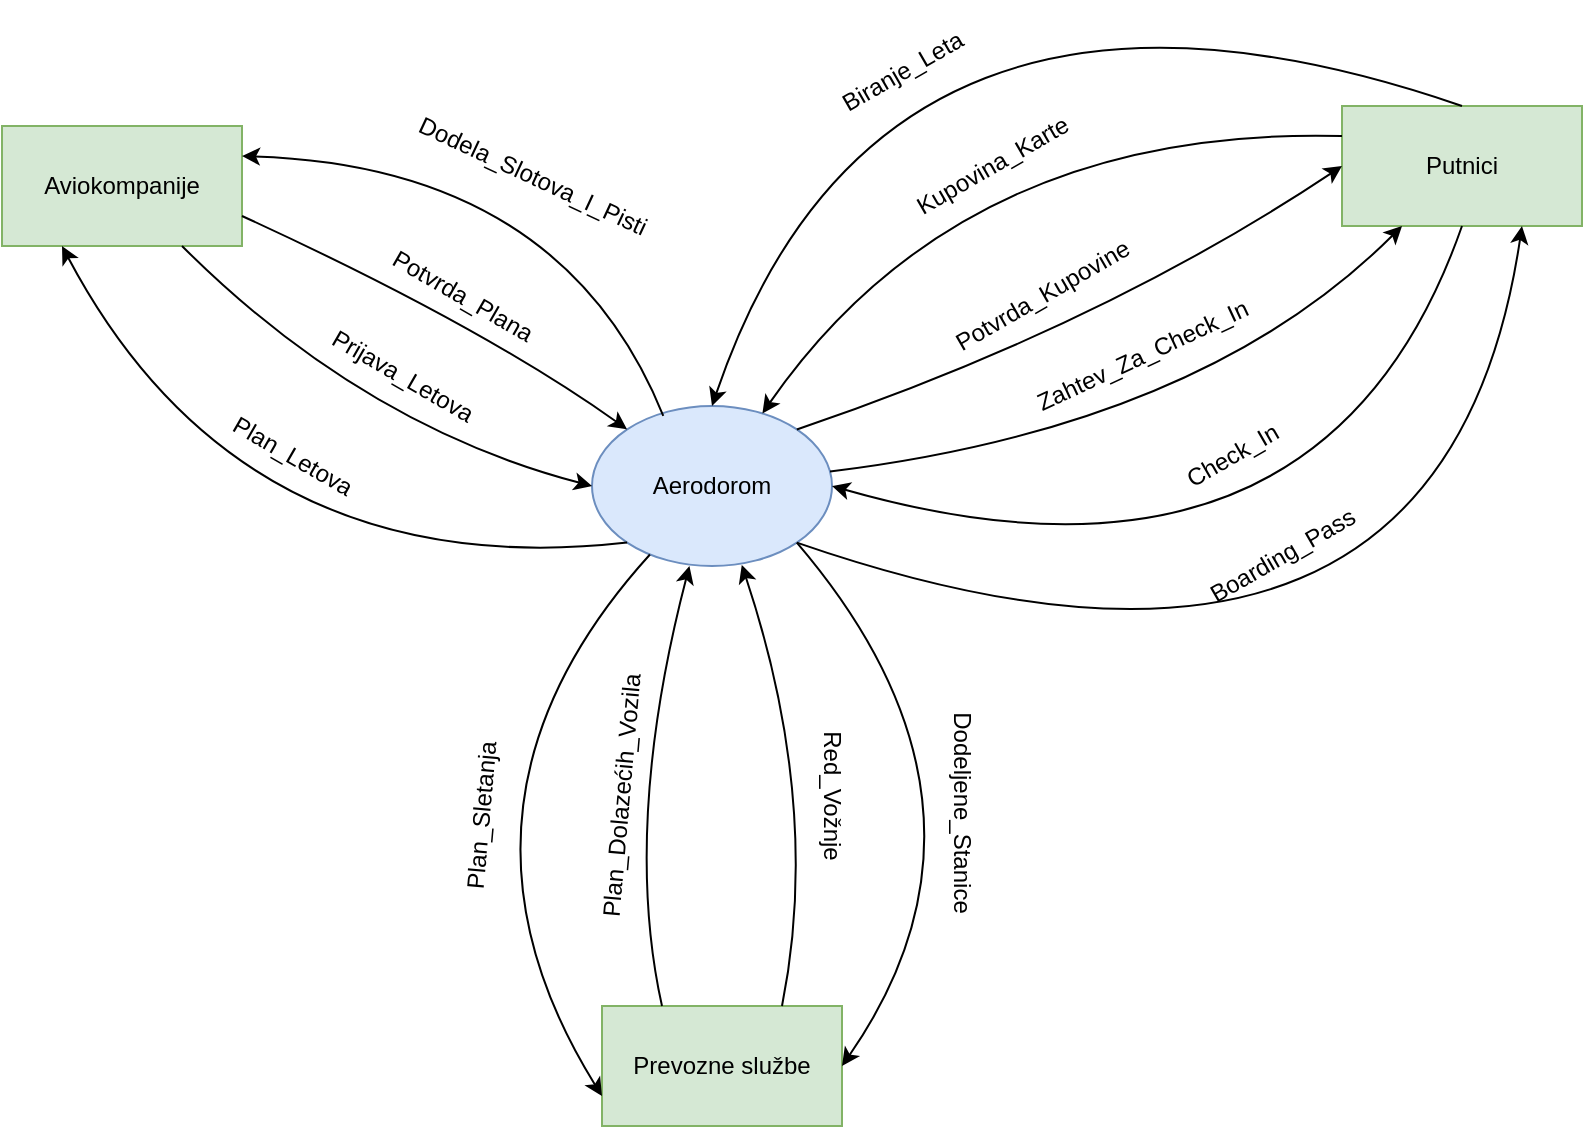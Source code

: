 <mxfile version="24.2.1" type="github" pages="5">
  <diagram name="Page-1" id="dMkPxCsCgYjrnD1cgaSa">
    <mxGraphModel dx="1720" dy="753" grid="1" gridSize="10" guides="1" tooltips="1" connect="1" arrows="1" fold="1" page="1" pageScale="1" pageWidth="850" pageHeight="1100" math="0" shadow="0">
      <root>
        <mxCell id="0" />
        <mxCell id="1" parent="0" />
        <mxCell id="N16-ZTEuNdFkC9tZuBwp-1" value="Aerodorom" style="ellipse;whiteSpace=wrap;html=1;fillColor=#dae8fc;strokeColor=#6c8ebf;" parent="1" vertex="1">
          <mxGeometry x="335" y="240" width="120" height="80" as="geometry" />
        </mxCell>
        <mxCell id="N16-ZTEuNdFkC9tZuBwp-2" value="Aviokompanije" style="rounded=0;whiteSpace=wrap;html=1;fillColor=#d5e8d4;strokeColor=#82b366;" parent="1" vertex="1">
          <mxGeometry x="40" y="100" width="120" height="60" as="geometry" />
        </mxCell>
        <mxCell id="N16-ZTEuNdFkC9tZuBwp-3" value="Putnici" style="rounded=0;whiteSpace=wrap;html=1;fillColor=#d5e8d4;strokeColor=#82b366;" parent="1" vertex="1">
          <mxGeometry x="710" y="90" width="120" height="60" as="geometry" />
        </mxCell>
        <mxCell id="N16-ZTEuNdFkC9tZuBwp-5" value="Prevozne službe" style="rounded=0;whiteSpace=wrap;html=1;fillColor=#d5e8d4;strokeColor=#82b366;" parent="1" vertex="1">
          <mxGeometry x="340" y="540" width="120" height="60" as="geometry" />
        </mxCell>
        <mxCell id="eC6ODSTQ5AMTib5HG7hx-1" value="" style="curved=1;endArrow=classic;html=1;rounded=0;exitX=0;exitY=0.25;exitDx=0;exitDy=0;" parent="1" source="N16-ZTEuNdFkC9tZuBwp-3" target="N16-ZTEuNdFkC9tZuBwp-1" edge="1">
          <mxGeometry width="50" height="50" relative="1" as="geometry">
            <mxPoint x="432.426" y="183.356" as="sourcePoint" />
            <mxPoint x="590" y="76.64" as="targetPoint" />
            <Array as="points">
              <mxPoint x="520" y="100" />
            </Array>
          </mxGeometry>
        </mxCell>
        <mxCell id="eC6ODSTQ5AMTib5HG7hx-2" value="" style="curved=1;endArrow=classic;html=1;rounded=0;entryX=0;entryY=0.5;entryDx=0;entryDy=0;exitX=1;exitY=0;exitDx=0;exitDy=0;" parent="1" source="N16-ZTEuNdFkC9tZuBwp-1" target="N16-ZTEuNdFkC9tZuBwp-3" edge="1">
          <mxGeometry width="50" height="50" relative="1" as="geometry">
            <mxPoint x="480" y="250" as="sourcePoint" />
            <mxPoint x="628" y="200" as="targetPoint" />
            <Array as="points">
              <mxPoint x="590" y="200" />
            </Array>
          </mxGeometry>
        </mxCell>
        <mxCell id="eC6ODSTQ5AMTib5HG7hx-4" value="" style="curved=1;endArrow=classic;html=1;rounded=0;entryX=1;entryY=0.25;entryDx=0;entryDy=0;exitX=0.297;exitY=0.061;exitDx=0;exitDy=0;exitPerimeter=0;" parent="1" source="N16-ZTEuNdFkC9tZuBwp-1" target="N16-ZTEuNdFkC9tZuBwp-2" edge="1">
          <mxGeometry width="50" height="50" relative="1" as="geometry">
            <mxPoint x="330" y="250" as="sourcePoint" />
            <mxPoint x="300" y="160" as="targetPoint" />
            <Array as="points">
              <mxPoint x="320" y="120" />
            </Array>
          </mxGeometry>
        </mxCell>
        <mxCell id="eC6ODSTQ5AMTib5HG7hx-7" value="" style="curved=1;endArrow=classic;html=1;rounded=0;exitX=0.75;exitY=1;exitDx=0;exitDy=0;entryX=0;entryY=0.5;entryDx=0;entryDy=0;" parent="1" source="N16-ZTEuNdFkC9tZuBwp-2" target="N16-ZTEuNdFkC9tZuBwp-1" edge="1">
          <mxGeometry width="50" height="50" relative="1" as="geometry">
            <mxPoint x="320" y="310" as="sourcePoint" />
            <mxPoint x="380" y="280" as="targetPoint" />
            <Array as="points">
              <mxPoint x="220" y="250" />
            </Array>
          </mxGeometry>
        </mxCell>
        <mxCell id="eC6ODSTQ5AMTib5HG7hx-9" value="Prijava_Letova" style="text;html=1;align=center;verticalAlign=middle;resizable=0;points=[];autosize=1;strokeColor=none;fillColor=none;rotation=30;" parent="1" vertex="1">
          <mxGeometry x="190" y="210" width="100" height="30" as="geometry" />
        </mxCell>
        <mxCell id="eC6ODSTQ5AMTib5HG7hx-13" value="" style="curved=1;endArrow=classic;html=1;rounded=0;entryX=0.25;entryY=1;entryDx=0;entryDy=0;exitX=0;exitY=1;exitDx=0;exitDy=0;" parent="1" source="N16-ZTEuNdFkC9tZuBwp-1" target="N16-ZTEuNdFkC9tZuBwp-2" edge="1">
          <mxGeometry width="50" height="50" relative="1" as="geometry">
            <mxPoint x="350" y="370" as="sourcePoint" />
            <mxPoint x="140" y="340" as="targetPoint" />
            <Array as="points">
              <mxPoint x="160" y="330" />
            </Array>
          </mxGeometry>
        </mxCell>
        <mxCell id="eC6ODSTQ5AMTib5HG7hx-15" value="Plan_Letova" style="text;html=1;align=center;verticalAlign=middle;resizable=0;points=[];autosize=1;strokeColor=none;fillColor=none;rotation=30;" parent="1" vertex="1">
          <mxGeometry x="140" y="250" width="90" height="30" as="geometry" />
        </mxCell>
        <mxCell id="eC6ODSTQ5AMTib5HG7hx-16" value="" style="curved=1;endArrow=classic;html=1;rounded=0;entryX=1;entryY=0.5;entryDx=0;entryDy=0;exitX=0.5;exitY=1;exitDx=0;exitDy=0;" parent="1" source="N16-ZTEuNdFkC9tZuBwp-3" target="N16-ZTEuNdFkC9tZuBwp-1" edge="1">
          <mxGeometry width="50" height="50" relative="1" as="geometry">
            <mxPoint x="400" y="380" as="sourcePoint" />
            <mxPoint x="450" y="330" as="targetPoint" />
            <Array as="points">
              <mxPoint x="700" y="350" />
            </Array>
          </mxGeometry>
        </mxCell>
        <mxCell id="zYkxHDBRKhAp642EZ0QI-1" value="" style="curved=1;endArrow=classic;html=1;rounded=0;exitX=0.25;exitY=0;exitDx=0;exitDy=0;entryX=0.406;entryY=1;entryDx=0;entryDy=0;entryPerimeter=0;" edge="1" parent="1" source="N16-ZTEuNdFkC9tZuBwp-5" target="N16-ZTEuNdFkC9tZuBwp-1">
          <mxGeometry width="50" height="50" relative="1" as="geometry">
            <mxPoint x="265" y="370" as="sourcePoint" />
            <mxPoint x="380" y="320" as="targetPoint" />
            <Array as="points">
              <mxPoint x="350" y="450" />
            </Array>
          </mxGeometry>
        </mxCell>
        <mxCell id="zYkxHDBRKhAp642EZ0QI-2" value="Plan_Dolazećih_Vozila" style="text;html=1;align=center;verticalAlign=middle;resizable=0;points=[];autosize=1;strokeColor=none;fillColor=none;rotation=-85;" vertex="1" parent="1">
          <mxGeometry x="275" y="420" width="150" height="30" as="geometry" />
        </mxCell>
        <mxCell id="zYkxHDBRKhAp642EZ0QI-4" value="" style="curved=1;endArrow=classic;html=1;rounded=0;entryX=0;entryY=0.75;entryDx=0;entryDy=0;" edge="1" parent="1" source="N16-ZTEuNdFkC9tZuBwp-1" target="N16-ZTEuNdFkC9tZuBwp-5">
          <mxGeometry width="50" height="50" relative="1" as="geometry">
            <mxPoint x="395" y="390" as="sourcePoint" />
            <mxPoint x="176" y="500" as="targetPoint" />
            <Array as="points">
              <mxPoint x="250" y="440" />
            </Array>
          </mxGeometry>
        </mxCell>
        <mxCell id="zYkxHDBRKhAp642EZ0QI-5" value="Plan_Sletanja" style="text;html=1;align=center;verticalAlign=middle;resizable=0;points=[];autosize=1;strokeColor=none;fillColor=none;rotation=-85;" vertex="1" parent="1">
          <mxGeometry x="230" y="430" width="100" height="30" as="geometry" />
        </mxCell>
        <mxCell id="zYkxHDBRKhAp642EZ0QI-8" value="Kupovina_Karte" style="text;html=1;align=center;verticalAlign=middle;resizable=0;points=[];autosize=1;strokeColor=none;fillColor=none;rotation=-30;" vertex="1" parent="1">
          <mxGeometry x="480" y="105" width="110" height="30" as="geometry" />
        </mxCell>
        <mxCell id="zYkxHDBRKhAp642EZ0QI-9" value="Check_In" style="text;html=1;align=center;verticalAlign=middle;resizable=0;points=[];autosize=1;strokeColor=none;fillColor=none;rotation=-30;" vertex="1" parent="1">
          <mxGeometry x="620" y="250" width="70" height="30" as="geometry" />
        </mxCell>
        <mxCell id="zYkxHDBRKhAp642EZ0QI-10" value="Potvrda_Kupovine" style="text;html=1;align=center;verticalAlign=middle;resizable=0;points=[];autosize=1;strokeColor=none;fillColor=none;rotation=-30;" vertex="1" parent="1">
          <mxGeometry x="500" y="170" width="120" height="30" as="geometry" />
        </mxCell>
        <mxCell id="zYkxHDBRKhAp642EZ0QI-11" value="" style="curved=1;endArrow=classic;html=1;rounded=0;entryX=0.75;entryY=1;entryDx=0;entryDy=0;exitX=1;exitY=1;exitDx=0;exitDy=0;" edge="1" parent="1" source="N16-ZTEuNdFkC9tZuBwp-1" target="N16-ZTEuNdFkC9tZuBwp-3">
          <mxGeometry width="50" height="50" relative="1" as="geometry">
            <mxPoint x="480" y="310" as="sourcePoint" />
            <mxPoint x="758" y="198" as="targetPoint" />
            <Array as="points">
              <mxPoint x="760" y="420" />
            </Array>
          </mxGeometry>
        </mxCell>
        <mxCell id="zYkxHDBRKhAp642EZ0QI-12" value="Boarding_Pass" style="text;html=1;align=center;verticalAlign=middle;resizable=0;points=[];autosize=1;strokeColor=none;fillColor=none;rotation=-30;" vertex="1" parent="1">
          <mxGeometry x="630" y="300" width="100" height="30" as="geometry" />
        </mxCell>
        <mxCell id="20pqZ-qQ1fz9dVUpyZc0-3" value="" style="curved=1;endArrow=classic;html=1;rounded=0;entryX=0.25;entryY=1;entryDx=0;entryDy=0;" edge="1" parent="1" source="N16-ZTEuNdFkC9tZuBwp-1" target="N16-ZTEuNdFkC9tZuBwp-3">
          <mxGeometry width="50" height="50" relative="1" as="geometry">
            <mxPoint x="510" y="272" as="sourcePoint" />
            <mxPoint x="708" y="150" as="targetPoint" />
            <Array as="points">
              <mxPoint x="640" y="250" />
            </Array>
          </mxGeometry>
        </mxCell>
        <mxCell id="20pqZ-qQ1fz9dVUpyZc0-4" value="Zahtev_Za_Check_In" style="text;html=1;align=center;verticalAlign=middle;resizable=0;points=[];autosize=1;strokeColor=none;fillColor=none;rotation=-25;" vertex="1" parent="1">
          <mxGeometry x="540" y="200" width="140" height="30" as="geometry" />
        </mxCell>
        <mxCell id="20pqZ-qQ1fz9dVUpyZc0-7" value="" style="curved=1;endArrow=classic;html=1;rounded=0;exitX=1;exitY=0.75;exitDx=0;exitDy=0;entryX=0;entryY=0;entryDx=0;entryDy=0;" edge="1" parent="1" source="N16-ZTEuNdFkC9tZuBwp-2" target="N16-ZTEuNdFkC9tZuBwp-1">
          <mxGeometry width="50" height="50" relative="1" as="geometry">
            <mxPoint x="160" y="130" as="sourcePoint" />
            <mxPoint x="365" y="250" as="targetPoint" />
            <Array as="points">
              <mxPoint x="280" y="200" />
            </Array>
          </mxGeometry>
        </mxCell>
        <mxCell id="20pqZ-qQ1fz9dVUpyZc0-8" value="Potvrda_Plana" style="text;html=1;align=center;verticalAlign=middle;resizable=0;points=[];autosize=1;strokeColor=none;fillColor=none;rotation=30;" vertex="1" parent="1">
          <mxGeometry x="220" y="170" width="100" height="30" as="geometry" />
        </mxCell>
        <mxCell id="7MpKoGEB8ea7BJYRipoG-3" value="Dodela_Slotova_I_Pisti" style="text;html=1;align=center;verticalAlign=middle;resizable=0;points=[];autosize=1;strokeColor=none;fillColor=none;rotation=25;" vertex="1" parent="1">
          <mxGeometry x="230" y="110" width="150" height="30" as="geometry" />
        </mxCell>
        <mxCell id="7MpKoGEB8ea7BJYRipoG-4" value="" style="curved=1;endArrow=classic;html=1;rounded=0;entryX=1;entryY=0.5;entryDx=0;entryDy=0;exitX=1;exitY=1;exitDx=0;exitDy=0;" edge="1" parent="1" source="N16-ZTEuNdFkC9tZuBwp-1" target="N16-ZTEuNdFkC9tZuBwp-5">
          <mxGeometry width="50" height="50" relative="1" as="geometry">
            <mxPoint x="624" y="390" as="sourcePoint" />
            <mxPoint x="600" y="661" as="targetPoint" />
            <Array as="points">
              <mxPoint x="550" y="440" />
            </Array>
          </mxGeometry>
        </mxCell>
        <mxCell id="7MpKoGEB8ea7BJYRipoG-5" value="Dodeljene_Stanice" style="text;html=1;align=center;verticalAlign=middle;resizable=0;points=[];autosize=1;strokeColor=none;fillColor=none;rotation=90;" vertex="1" parent="1">
          <mxGeometry x="460" y="428" width="120" height="30" as="geometry" />
        </mxCell>
        <mxCell id="NFr-0_1pKD1H3H-imxBE-1" value="" style="curved=1;endArrow=classic;html=1;rounded=0;entryX=0.624;entryY=0.993;entryDx=0;entryDy=0;entryPerimeter=0;exitX=0.75;exitY=0;exitDx=0;exitDy=0;" edge="1" parent="1" source="N16-ZTEuNdFkC9tZuBwp-5" target="N16-ZTEuNdFkC9tZuBwp-1">
          <mxGeometry width="50" height="50" relative="1" as="geometry">
            <mxPoint x="400" y="540" as="sourcePoint" />
            <mxPoint x="405" y="330" as="targetPoint" />
            <Array as="points">
              <mxPoint x="450" y="440" />
            </Array>
          </mxGeometry>
        </mxCell>
        <mxCell id="NFr-0_1pKD1H3H-imxBE-2" value="Red_Vožnje" style="text;html=1;align=center;verticalAlign=middle;whiteSpace=wrap;rounded=0;rotation=90;" vertex="1" parent="1">
          <mxGeometry x="425" y="420" width="60" height="30" as="geometry" />
        </mxCell>
        <mxCell id="bwlJFT5rqnbLwdZMpIdE-1" value="" style="curved=1;endArrow=classic;html=1;rounded=0;exitX=0.5;exitY=0;exitDx=0;exitDy=0;entryX=0.5;entryY=0;entryDx=0;entryDy=0;" edge="1" parent="1" source="N16-ZTEuNdFkC9tZuBwp-3" target="N16-ZTEuNdFkC9tZuBwp-1">
          <mxGeometry width="50" height="50" relative="1" as="geometry">
            <mxPoint x="687" y="45" as="sourcePoint" />
            <mxPoint x="400" y="200" as="targetPoint" />
            <Array as="points">
              <mxPoint x="480" y="-10" />
            </Array>
          </mxGeometry>
        </mxCell>
        <mxCell id="bwlJFT5rqnbLwdZMpIdE-2" value="Biranje_Leta" style="text;html=1;align=center;verticalAlign=middle;resizable=0;points=[];autosize=1;strokeColor=none;fillColor=none;rotation=-30;" vertex="1" parent="1">
          <mxGeometry x="445" y="58" width="90" height="30" as="geometry" />
        </mxCell>
      </root>
    </mxGraphModel>
  </diagram>
  <diagram id="cO6h47wYBghp1ktlheMK" name="Page-2">
    <mxGraphModel dx="1613" dy="706" grid="1" gridSize="10" guides="1" tooltips="1" connect="1" arrows="1" fold="1" page="1" pageScale="1" pageWidth="850" pageHeight="1100" math="0" shadow="0">
      <root>
        <mxCell id="0" />
        <mxCell id="1" parent="0" />
        <mxCell id="houEtgWsFy5UspwWMb9l-1" value="Aviokompanije" style="rounded=0;whiteSpace=wrap;html=1;fillColor=#d5e8d4;strokeColor=#82b366;" vertex="1" parent="1">
          <mxGeometry x="97.5" y="70" width="120" height="60" as="geometry" />
        </mxCell>
        <mxCell id="0xqfVrp4b1bftH8xwtyg-1" value="Planiranje letova" style="ellipse;whiteSpace=wrap;html=1;fillColor=#dae8fc;strokeColor=#6c8ebf;" vertex="1" parent="1">
          <mxGeometry x="147.5" y="290" width="120" height="80" as="geometry" />
        </mxCell>
        <mxCell id="Dn5GRyshy98DUhFxPVZw-1" value="Putnici" style="rounded=0;whiteSpace=wrap;html=1;fillColor=#d5e8d4;strokeColor=#82b366;" vertex="1" parent="1">
          <mxGeometry x="700" y="120" width="120" height="60" as="geometry" />
        </mxCell>
        <mxCell id="NCgKyQcCPiFBieHoFDSB-1" value="" style="curved=1;endArrow=classic;html=1;rounded=0;exitX=0;exitY=0.5;exitDx=0;exitDy=0;entryX=0;entryY=0.5;entryDx=0;entryDy=0;" edge="1" parent="1" source="houEtgWsFy5UspwWMb9l-1" target="0xqfVrp4b1bftH8xwtyg-1">
          <mxGeometry width="50" height="50" relative="1" as="geometry">
            <mxPoint x="107.5" y="110" as="sourcePoint" />
            <mxPoint x="312.5" y="230" as="targetPoint" />
            <Array as="points">
              <mxPoint x="37.5" y="220" />
            </Array>
          </mxGeometry>
        </mxCell>
        <mxCell id="JEQnsf-7jHkJQ71hlSPF-1" value="Prijava_Letova" style="text;html=1;align=center;verticalAlign=middle;resizable=0;points=[];autosize=1;strokeColor=none;fillColor=none;rotation=70;" vertex="1" parent="1">
          <mxGeometry x="47.5" y="210" width="100" height="30" as="geometry" />
        </mxCell>
        <mxCell id="OCJ2jR5yOItix6bKATbG-1" value="" style="curved=1;endArrow=classic;html=1;rounded=0;exitX=0;exitY=0;exitDx=0;exitDy=0;entryX=0.25;entryY=1;entryDx=0;entryDy=0;" edge="1" parent="1" source="0xqfVrp4b1bftH8xwtyg-1" target="houEtgWsFy5UspwWMb9l-1">
          <mxGeometry width="50" height="50" relative="1" as="geometry">
            <mxPoint x="352.5" y="190" as="sourcePoint" />
            <mxPoint x="402.5" y="420" as="targetPoint" />
            <Array as="points">
              <mxPoint x="187.5" y="210" />
            </Array>
          </mxGeometry>
        </mxCell>
        <mxCell id="TrhFGSTtI_R5pJDU0I7N-1" value="Plan_Letova" style="text;html=1;align=center;verticalAlign=middle;resizable=0;points=[];autosize=1;strokeColor=none;fillColor=none;rotation=75;" vertex="1" parent="1">
          <mxGeometry x="137.5" y="190" width="90" height="30" as="geometry" />
        </mxCell>
        <mxCell id="12fRXHdi0EV1YNjGP5Z--1" value="" style="curved=1;endArrow=classic;html=1;rounded=0;exitX=0.75;exitY=1;exitDx=0;exitDy=0;entryX=0.5;entryY=0;entryDx=0;entryDy=0;" edge="1" parent="1" source="houEtgWsFy5UspwWMb9l-1" target="0xqfVrp4b1bftH8xwtyg-1">
          <mxGeometry width="50" height="50" relative="1" as="geometry">
            <mxPoint x="327.5" y="130" as="sourcePoint" />
            <mxPoint x="377.5" y="360" as="targetPoint" />
            <Array as="points">
              <mxPoint x="257.5" y="210" />
            </Array>
          </mxGeometry>
        </mxCell>
        <mxCell id="018LYgL7rWXPZSjDY07F-1" value="Potvrda_Plana" style="text;html=1;align=center;verticalAlign=middle;resizable=0;points=[];autosize=1;strokeColor=none;fillColor=none;rotation=65;" vertex="1" parent="1">
          <mxGeometry x="187.5" y="170" width="100" height="30" as="geometry" />
        </mxCell>
        <mxCell id="snK7xoVcONatg_tLJExO-1" value="" style="curved=1;endArrow=classic;html=1;rounded=0;entryX=1;entryY=0.5;entryDx=0;entryDy=0;exitX=1;exitY=0.5;exitDx=0;exitDy=0;" edge="1" parent="1" source="0xqfVrp4b1bftH8xwtyg-1" target="houEtgWsFy5UspwWMb9l-1">
          <mxGeometry width="50" height="50" relative="1" as="geometry">
            <mxPoint x="355.5" y="311" as="sourcePoint" />
            <mxPoint x="317.5" y="139" as="targetPoint" />
            <Array as="points">
              <mxPoint x="337.5" y="190" />
            </Array>
          </mxGeometry>
        </mxCell>
        <mxCell id="XzmND1r6t3HyRyocEvdl-1" value="Dodeljeni_Slotovi_I_Piste" style="text;html=1;align=center;verticalAlign=middle;resizable=0;points=[];autosize=1;strokeColor=none;fillColor=none;rotation=60;" vertex="1" parent="1">
          <mxGeometry x="227.5" y="160" width="160" height="30" as="geometry" />
        </mxCell>
        <mxCell id="050FwJRo7Dyw4U1e3LNl-5" value="" style="group" vertex="1" connectable="0" parent="1">
          <mxGeometry x="260" y="460" width="120" height="30" as="geometry" />
        </mxCell>
        <mxCell id="050FwJRo7Dyw4U1e3LNl-1" value="" style="endArrow=none;html=1;rounded=0;" edge="1" parent="050FwJRo7Dyw4U1e3LNl-5">
          <mxGeometry width="50" height="50" relative="1" as="geometry">
            <mxPoint y="25" as="sourcePoint" />
            <mxPoint x="120" y="25" as="targetPoint" />
          </mxGeometry>
        </mxCell>
        <mxCell id="050FwJRo7Dyw4U1e3LNl-2" value="Letovi" style="text;html=1;align=center;verticalAlign=middle;whiteSpace=wrap;rounded=0;" vertex="1" parent="050FwJRo7Dyw4U1e3LNl-5">
          <mxGeometry x="30" width="60" height="30" as="geometry" />
        </mxCell>
        <mxCell id="050FwJRo7Dyw4U1e3LNl-3" value="" style="endArrow=none;html=1;rounded=0;" edge="1" parent="050FwJRo7Dyw4U1e3LNl-5">
          <mxGeometry width="50" height="50" relative="1" as="geometry">
            <mxPoint as="sourcePoint" />
            <mxPoint x="120" as="targetPoint" />
          </mxGeometry>
        </mxCell>
        <mxCell id="050FwJRo7Dyw4U1e3LNl-6" value="" style="curved=1;endArrow=classic;html=1;rounded=0;exitX=0;exitY=1;exitDx=0;exitDy=0;" edge="1" parent="1" source="0xqfVrp4b1bftH8xwtyg-1">
          <mxGeometry width="50" height="50" relative="1" as="geometry">
            <mxPoint x="170" y="430" as="sourcePoint" />
            <mxPoint x="270" y="470" as="targetPoint" />
            <Array as="points">
              <mxPoint x="150" y="470" />
            </Array>
          </mxGeometry>
        </mxCell>
        <mxCell id="qE0PXEFiPmY2LjTQhsdM-1" value="Prevozne službe" style="rounded=0;whiteSpace=wrap;html=1;fillColor=#d5e8d4;strokeColor=#82b366;" vertex="1" parent="1">
          <mxGeometry x="590" y="820" width="120" height="60" as="geometry" />
        </mxCell>
        <mxCell id="qE0PXEFiPmY2LjTQhsdM-4" value="Prodaja karata" style="ellipse;whiteSpace=wrap;html=1;fillColor=#dae8fc;strokeColor=#6c8ebf;" vertex="1" parent="1">
          <mxGeometry x="510" y="270" width="120" height="80" as="geometry" />
        </mxCell>
        <mxCell id="gpiRaI661pJI1X9XEKv_-1" value="Kupovina_Karte" style="text;html=1;align=center;verticalAlign=middle;resizable=0;points=[];autosize=1;strokeColor=none;fillColor=none;rotation=-45;" vertex="1" parent="1">
          <mxGeometry x="590" y="200" width="110" height="30" as="geometry" />
        </mxCell>
        <mxCell id="ZcfV0F4qU0i1jljhB4jO-1" value="Potvrda_Kupovine" style="text;html=1;align=center;verticalAlign=middle;resizable=0;points=[];autosize=1;strokeColor=none;fillColor=none;rotation=-35;" vertex="1" parent="1">
          <mxGeometry x="630" y="240" width="120" height="30" as="geometry" />
        </mxCell>
        <mxCell id="LWnGnxBj_MHcwbN_gsxg-1" value="Zahtev_Za_Check_In" style="text;html=1;align=center;verticalAlign=middle;resizable=0;points=[];autosize=1;strokeColor=none;fillColor=none;rotation=45;" vertex="1" parent="1">
          <mxGeometry x="890" y="170" width="140" height="30" as="geometry" />
        </mxCell>
        <mxCell id="jQkOMQ73SbYzd_x60HO6-1" value="Check_In" style="text;html=1;align=center;verticalAlign=middle;resizable=0;points=[];autosize=1;strokeColor=none;fillColor=none;rotation=40;" vertex="1" parent="1">
          <mxGeometry x="840" y="220" width="70" height="30" as="geometry" />
        </mxCell>
        <mxCell id="yXWlxbYczMwC6bWezyqw-1" value="Boarding_Pass" style="text;html=1;align=center;verticalAlign=middle;resizable=0;points=[];autosize=1;strokeColor=none;fillColor=none;rotation=45;" vertex="1" parent="1">
          <mxGeometry x="770" y="260" width="100" height="30" as="geometry" />
        </mxCell>
        <mxCell id="yXWlxbYczMwC6bWezyqw-2" value="" style="curved=1;endArrow=classic;html=1;rounded=0;exitX=0;exitY=0.75;exitDx=0;exitDy=0;" edge="1" parent="1" source="Dn5GRyshy98DUhFxPVZw-1">
          <mxGeometry width="50" height="50" relative="1" as="geometry">
            <mxPoint x="780" y="270" as="sourcePoint" />
            <mxPoint x="590" y="270" as="targetPoint" />
            <Array as="points">
              <mxPoint x="620" y="180" />
            </Array>
          </mxGeometry>
        </mxCell>
        <mxCell id="yXWlxbYczMwC6bWezyqw-3" value="" style="curved=1;endArrow=classic;html=1;rounded=0;exitX=1;exitY=0;exitDx=0;exitDy=0;entryX=0.25;entryY=1;entryDx=0;entryDy=0;" edge="1" parent="1" source="qE0PXEFiPmY2LjTQhsdM-4" target="Dn5GRyshy98DUhFxPVZw-1">
          <mxGeometry width="50" height="50" relative="1" as="geometry">
            <mxPoint x="778" y="462" as="sourcePoint" />
            <mxPoint x="740" y="290" as="targetPoint" />
            <Array as="points">
              <mxPoint x="700" y="260" />
            </Array>
          </mxGeometry>
        </mxCell>
        <mxCell id="yXWlxbYczMwC6bWezyqw-5" value="Čekiranje" style="ellipse;whiteSpace=wrap;html=1;fillColor=#dae8fc;strokeColor=#6c8ebf;" vertex="1" parent="1">
          <mxGeometry x="890" y="290" width="120" height="80" as="geometry" />
        </mxCell>
        <mxCell id="yXWlxbYczMwC6bWezyqw-6" value="" style="curved=1;endArrow=classic;html=1;rounded=0;exitX=1;exitY=0;exitDx=0;exitDy=0;entryX=1;entryY=0.5;entryDx=0;entryDy=0;" edge="1" parent="1" source="yXWlxbYczMwC6bWezyqw-5" target="Dn5GRyshy98DUhFxPVZw-1">
          <mxGeometry width="50" height="50" relative="1" as="geometry">
            <mxPoint x="870" y="125" as="sourcePoint" />
            <mxPoint x="930.0" y="325" as="targetPoint" />
            <Array as="points">
              <mxPoint x="980" y="160" />
            </Array>
          </mxGeometry>
        </mxCell>
        <mxCell id="yXWlxbYczMwC6bWezyqw-7" value="" style="curved=1;endArrow=classic;html=1;rounded=0;exitX=0.75;exitY=1;exitDx=0;exitDy=0;entryX=0.5;entryY=0;entryDx=0;entryDy=0;" edge="1" parent="1" source="Dn5GRyshy98DUhFxPVZw-1" target="yXWlxbYczMwC6bWezyqw-5">
          <mxGeometry width="50" height="50" relative="1" as="geometry">
            <mxPoint x="790" y="320" as="sourcePoint" />
            <mxPoint x="760" y="190" as="targetPoint" />
            <Array as="points">
              <mxPoint x="860" y="260" />
            </Array>
          </mxGeometry>
        </mxCell>
        <mxCell id="yXWlxbYczMwC6bWezyqw-8" value="" style="curved=1;endArrow=classic;html=1;rounded=0;exitX=0;exitY=0.5;exitDx=0;exitDy=0;entryX=0.5;entryY=1;entryDx=0;entryDy=0;" edge="1" parent="1" source="yXWlxbYczMwC6bWezyqw-5" target="Dn5GRyshy98DUhFxPVZw-1">
          <mxGeometry width="50" height="50" relative="1" as="geometry">
            <mxPoint x="645" y="320" as="sourcePoint" />
            <mxPoint x="760" y="220" as="targetPoint" />
            <Array as="points">
              <mxPoint x="770" y="300" />
            </Array>
          </mxGeometry>
        </mxCell>
        <mxCell id="yXWlxbYczMwC6bWezyqw-15" value="" style="group" vertex="1" connectable="0" parent="1">
          <mxGeometry x="500" y="440" width="120" height="30" as="geometry" />
        </mxCell>
        <mxCell id="yXWlxbYczMwC6bWezyqw-16" value="" style="endArrow=none;html=1;rounded=0;" edge="1" parent="yXWlxbYczMwC6bWezyqw-15">
          <mxGeometry width="50" height="50" relative="1" as="geometry">
            <mxPoint y="25" as="sourcePoint" />
            <mxPoint x="120" y="25" as="targetPoint" />
          </mxGeometry>
        </mxCell>
        <mxCell id="yXWlxbYczMwC6bWezyqw-17" value="Prodate_Karte" style="text;html=1;align=center;verticalAlign=middle;whiteSpace=wrap;rounded=0;" vertex="1" parent="yXWlxbYczMwC6bWezyqw-15">
          <mxGeometry x="30" width="60" height="30" as="geometry" />
        </mxCell>
        <mxCell id="yXWlxbYczMwC6bWezyqw-18" value="" style="endArrow=none;html=1;rounded=0;" edge="1" parent="yXWlxbYczMwC6bWezyqw-15">
          <mxGeometry width="50" height="50" relative="1" as="geometry">
            <mxPoint as="sourcePoint" />
            <mxPoint x="120" as="targetPoint" />
          </mxGeometry>
        </mxCell>
        <mxCell id="yXWlxbYczMwC6bWezyqw-19" value="" style="group" vertex="1" connectable="0" parent="1">
          <mxGeometry x="910" y="450" width="120" height="30" as="geometry" />
        </mxCell>
        <mxCell id="yXWlxbYczMwC6bWezyqw-20" value="" style="endArrow=none;html=1;rounded=0;" edge="1" parent="yXWlxbYczMwC6bWezyqw-19">
          <mxGeometry width="50" height="50" relative="1" as="geometry">
            <mxPoint y="25" as="sourcePoint" />
            <mxPoint x="120" y="25" as="targetPoint" />
          </mxGeometry>
        </mxCell>
        <mxCell id="yXWlxbYczMwC6bWezyqw-21" value="Čekirani_Putnici" style="text;html=1;align=center;verticalAlign=middle;whiteSpace=wrap;rounded=0;" vertex="1" parent="yXWlxbYczMwC6bWezyqw-19">
          <mxGeometry x="30" width="60" height="30" as="geometry" />
        </mxCell>
        <mxCell id="yXWlxbYczMwC6bWezyqw-22" value="" style="endArrow=none;html=1;rounded=0;" edge="1" parent="yXWlxbYczMwC6bWezyqw-19">
          <mxGeometry width="50" height="50" relative="1" as="geometry">
            <mxPoint as="sourcePoint" />
            <mxPoint x="120" as="targetPoint" />
          </mxGeometry>
        </mxCell>
        <mxCell id="yXWlxbYczMwC6bWezyqw-23" value="" style="curved=1;endArrow=classic;html=1;rounded=0;exitX=1;exitY=0.5;exitDx=0;exitDy=0;" edge="1" parent="1" source="qE0PXEFiPmY2LjTQhsdM-4">
          <mxGeometry width="50" height="50" relative="1" as="geometry">
            <mxPoint x="498" y="316.5" as="sourcePoint" />
            <mxPoint x="580" y="440" as="targetPoint" />
            <Array as="points">
              <mxPoint x="670" y="390" />
            </Array>
          </mxGeometry>
        </mxCell>
        <mxCell id="yXWlxbYczMwC6bWezyqw-24" value="" style="curved=1;endArrow=classic;html=1;rounded=0;exitX=1;exitY=0.5;exitDx=0;exitDy=0;entryX=0.75;entryY=0;entryDx=0;entryDy=0;" edge="1" parent="1" source="yXWlxbYczMwC6bWezyqw-5" target="yXWlxbYczMwC6bWezyqw-21">
          <mxGeometry width="50" height="50" relative="1" as="geometry">
            <mxPoint x="1120" y="360" as="sourcePoint" />
            <mxPoint x="1140" y="490" as="targetPoint" />
            <Array as="points">
              <mxPoint x="1040" y="380" />
            </Array>
          </mxGeometry>
        </mxCell>
        <mxCell id="yXWlxbYczMwC6bWezyqw-25" value="Planiranje prevoza" style="ellipse;whiteSpace=wrap;html=1;fillColor=#dae8fc;strokeColor=#6c8ebf;" vertex="1" parent="1">
          <mxGeometry x="590" y="600" width="120" height="80" as="geometry" />
        </mxCell>
        <mxCell id="HGrn4RjoPQ3LDkPpKF_r-1" value="Plan_Sletanja" style="text;html=1;align=center;verticalAlign=middle;resizable=0;points=[];autosize=1;strokeColor=none;fillColor=none;rotation=80;" vertex="1" parent="1">
          <mxGeometry x="735" y="710" width="100" height="30" as="geometry" />
        </mxCell>
        <mxCell id="Nbq6msbqnLZOKfvDoZVX-1" value="Plan_Dolazećih_Vozila" style="text;html=1;align=center;verticalAlign=middle;resizable=0;points=[];autosize=1;strokeColor=none;fillColor=none;rotation=90;" vertex="1" parent="1">
          <mxGeometry x="650" y="740" width="150" height="30" as="geometry" />
        </mxCell>
        <mxCell id="qSQ7mLkaVe67iEcqSR0Z-1" value="Dodeljene_Stanice" style="text;html=1;align=center;verticalAlign=middle;resizable=0;points=[];autosize=1;strokeColor=none;fillColor=none;rotation=90;" vertex="1" parent="1">
          <mxGeometry x="560" y="730" width="120" height="30" as="geometry" />
        </mxCell>
        <mxCell id="qSQ7mLkaVe67iEcqSR0Z-2" value="" style="curved=1;endArrow=classic;html=1;rounded=0;exitX=0;exitY=0.5;exitDx=0;exitDy=0;entryX=0;entryY=0.5;entryDx=0;entryDy=0;" edge="1" parent="1" source="qE0PXEFiPmY2LjTQhsdM-1" target="yXWlxbYczMwC6bWezyqw-25">
          <mxGeometry width="50" height="50" relative="1" as="geometry">
            <mxPoint x="878" y="842" as="sourcePoint" />
            <mxPoint x="840" y="670" as="targetPoint" />
            <Array as="points">
              <mxPoint x="470" y="740" />
            </Array>
          </mxGeometry>
        </mxCell>
        <mxCell id="4my-KHYEr8YqdkbvOa_w-1" value="" style="curved=1;endArrow=classic;html=1;rounded=0;exitX=1;exitY=0.5;exitDx=0;exitDy=0;entryX=1;entryY=0.5;entryDx=0;entryDy=0;" edge="1" parent="1" source="yXWlxbYczMwC6bWezyqw-25" target="qE0PXEFiPmY2LjTQhsdM-1">
          <mxGeometry width="50" height="50" relative="1" as="geometry">
            <mxPoint x="870" y="832" as="sourcePoint" />
            <mxPoint x="867" y="680" as="targetPoint" />
            <Array as="points">
              <mxPoint x="830" y="740" />
            </Array>
          </mxGeometry>
        </mxCell>
        <mxCell id="HJQJYUPb3E7ZoJCejdXd-1" value="Red_Vožnje" style="text;html=1;align=center;verticalAlign=middle;whiteSpace=wrap;rounded=0;rotation=-77;" vertex="1" parent="1">
          <mxGeometry x="482.5" y="700" width="60" height="30" as="geometry" />
        </mxCell>
        <mxCell id="HJQJYUPb3E7ZoJCejdXd-2" value="" style="curved=1;endArrow=classic;html=1;rounded=0;exitX=0.75;exitY=0;exitDx=0;exitDy=0;entryX=1;entryY=1;entryDx=0;entryDy=0;" edge="1" parent="1" source="qE0PXEFiPmY2LjTQhsdM-1" target="yXWlxbYczMwC6bWezyqw-25">
          <mxGeometry width="50" height="50" relative="1" as="geometry">
            <mxPoint x="690" y="920" as="sourcePoint" />
            <mxPoint x="690" y="710" as="targetPoint" />
            <Array as="points">
              <mxPoint x="730" y="750" />
            </Array>
          </mxGeometry>
        </mxCell>
        <mxCell id="HJQJYUPb3E7ZoJCejdXd-3" value="" style="curved=1;endArrow=classic;html=1;rounded=0;exitX=0;exitY=1;exitDx=0;exitDy=0;entryX=0.25;entryY=0;entryDx=0;entryDy=0;" edge="1" parent="1" source="yXWlxbYczMwC6bWezyqw-25" target="qE0PXEFiPmY2LjTQhsdM-1">
          <mxGeometry width="50" height="50" relative="1" as="geometry">
            <mxPoint x="640" y="842" as="sourcePoint" />
            <mxPoint x="652" y="690" as="targetPoint" />
            <Array as="points">
              <mxPoint x="570" y="740" />
            </Array>
          </mxGeometry>
        </mxCell>
        <mxCell id="HJQJYUPb3E7ZoJCejdXd-4" value="" style="group" vertex="1" connectable="0" parent="1">
          <mxGeometry x="682.5" y="490" width="120" height="30" as="geometry" />
        </mxCell>
        <mxCell id="HJQJYUPb3E7ZoJCejdXd-5" value="" style="endArrow=none;html=1;rounded=0;" edge="1" parent="HJQJYUPb3E7ZoJCejdXd-4">
          <mxGeometry width="50" height="50" relative="1" as="geometry">
            <mxPoint y="25" as="sourcePoint" />
            <mxPoint x="120" y="25" as="targetPoint" />
          </mxGeometry>
        </mxCell>
        <mxCell id="HJQJYUPb3E7ZoJCejdXd-6" value="Spisak_Prevoza" style="text;html=1;align=center;verticalAlign=middle;whiteSpace=wrap;rounded=0;" vertex="1" parent="HJQJYUPb3E7ZoJCejdXd-4">
          <mxGeometry x="30" width="60" height="30" as="geometry" />
        </mxCell>
        <mxCell id="HJQJYUPb3E7ZoJCejdXd-7" value="" style="endArrow=none;html=1;rounded=0;" edge="1" parent="HJQJYUPb3E7ZoJCejdXd-4">
          <mxGeometry width="50" height="50" relative="1" as="geometry">
            <mxPoint as="sourcePoint" />
            <mxPoint x="120" as="targetPoint" />
          </mxGeometry>
        </mxCell>
        <mxCell id="HJQJYUPb3E7ZoJCejdXd-8" value="" style="curved=1;endArrow=classic;html=1;rounded=0;exitX=0.5;exitY=0;exitDx=0;exitDy=0;" edge="1" parent="1" source="yXWlxbYczMwC6bWezyqw-25">
          <mxGeometry width="50" height="50" relative="1" as="geometry">
            <mxPoint x="625.25" y="582" as="sourcePoint" />
            <mxPoint x="742.5" y="520" as="targetPoint" />
            <Array as="points">
              <mxPoint x="722.5" y="590" />
            </Array>
          </mxGeometry>
        </mxCell>
        <mxCell id="1rmTAbcPPVMJjPAsMA5w-1" value="" style="curved=1;endArrow=classic;html=1;rounded=0;exitX=0.75;exitY=0;exitDx=0;exitDy=0;entryX=0;entryY=0.5;entryDx=0;entryDy=0;" edge="1" parent="1" source="050FwJRo7Dyw4U1e3LNl-2" target="qE0PXEFiPmY2LjTQhsdM-4">
          <mxGeometry width="50" height="50" relative="1" as="geometry">
            <mxPoint x="198" y="560" as="sourcePoint" />
            <mxPoint x="210" y="687" as="targetPoint" />
            <Array as="points">
              <mxPoint x="370" y="340" />
            </Array>
          </mxGeometry>
        </mxCell>
        <mxCell id="CXjda0xnh0UzLOFgcnK3-1" value="Biranje_Leta" style="text;html=1;align=center;verticalAlign=middle;resizable=0;points=[];autosize=1;strokeColor=none;fillColor=none;rotation=-30;" vertex="1" parent="1">
          <mxGeometry x="530" y="150" width="90" height="30" as="geometry" />
        </mxCell>
        <mxCell id="CXjda0xnh0UzLOFgcnK3-2" value="" style="curved=1;endArrow=classic;html=1;rounded=0;exitX=0;exitY=0.25;exitDx=0;exitDy=0;entryX=0;entryY=0;entryDx=0;entryDy=0;" edge="1" parent="1" source="Dn5GRyshy98DUhFxPVZw-1" target="qE0PXEFiPmY2LjTQhsdM-4">
          <mxGeometry width="50" height="50" relative="1" as="geometry">
            <mxPoint x="700" y="130" as="sourcePoint" />
            <mxPoint x="510" y="250" as="targetPoint" />
            <Array as="points">
              <mxPoint x="560" y="150" />
            </Array>
          </mxGeometry>
        </mxCell>
      </root>
    </mxGraphModel>
  </diagram>
  <diagram id="nYAim0AL8ukj_v-qWEfT" name="Page-3">
    <mxGraphModel dx="1290" dy="565" grid="1" gridSize="10" guides="1" tooltips="1" connect="1" arrows="1" fold="1" page="1" pageScale="1" pageWidth="850" pageHeight="1100" math="0" shadow="0">
      <root>
        <mxCell id="0" />
        <mxCell id="1" parent="0" />
        <mxCell id="kBs17cxvk9lhdUahE14m-1" value="1.Aviokompanije" style="rounded=0;whiteSpace=wrap;html=1;fillColor=#d5e8d4;strokeColor=#82b366;" vertex="1" parent="1">
          <mxGeometry x="150" y="70" width="120" height="60" as="geometry" />
        </mxCell>
        <mxCell id="FwFLtYihFyWaF8HYvRWD-1" value="1.1. Organizacija letova" style="ellipse;whiteSpace=wrap;html=1;fillColor=#dae8fc;strokeColor=#6c8ebf;" vertex="1" parent="1">
          <mxGeometry x="60" y="270" width="120" height="80" as="geometry" />
        </mxCell>
        <mxCell id="FwFLtYihFyWaF8HYvRWD-2" value="1.2.Kontrola leta" style="ellipse;whiteSpace=wrap;html=1;fillColor=#dae8fc;strokeColor=#6c8ebf;" vertex="1" parent="1">
          <mxGeometry x="390" y="180" width="120" height="80" as="geometry" />
        </mxCell>
        <mxCell id="NYOFe-rV-je29RmdTYCw-1" value="Prijava_Letova" style="text;html=1;align=center;verticalAlign=middle;resizable=0;points=[];autosize=1;strokeColor=none;fillColor=none;rotation=-59;" vertex="1" parent="1">
          <mxGeometry x="10" y="150" width="100" height="30" as="geometry" />
        </mxCell>
        <mxCell id="Gd0bOpRsbUK6v8y5nU8f-1" value="Plan_Letova" style="text;html=1;align=center;verticalAlign=middle;resizable=0;points=[];autosize=1;strokeColor=none;fillColor=none;rotation=75;" vertex="1" parent="1">
          <mxGeometry x="180" y="200" width="90" height="30" as="geometry" />
        </mxCell>
        <mxCell id="H7lusb9N3C9IlKL8WRXr-1" value="Potvrda_Plana" style="text;html=1;align=center;verticalAlign=middle;resizable=0;points=[];autosize=1;strokeColor=none;fillColor=none;rotation=15;" vertex="1" parent="1">
          <mxGeometry x="340" y="90" width="100" height="30" as="geometry" />
        </mxCell>
        <mxCell id="-rSIh1ClLrjxzGIasVh2-1" value="Dodeljeni_Slotovi_I_Piste" style="text;html=1;align=center;verticalAlign=middle;resizable=0;points=[];autosize=1;strokeColor=none;fillColor=none;rotation=30;" vertex="1" parent="1">
          <mxGeometry x="240" y="190" width="160" height="30" as="geometry" />
        </mxCell>
        <mxCell id="LcZ2ww4YF8Eq5LfSLjjg-1" value="" style="group" vertex="1" connectable="0" parent="1">
          <mxGeometry x="550" y="260" width="120" height="30" as="geometry" />
        </mxCell>
        <mxCell id="LcZ2ww4YF8Eq5LfSLjjg-2" value="" style="endArrow=none;html=1;rounded=0;" edge="1" parent="LcZ2ww4YF8Eq5LfSLjjg-1">
          <mxGeometry width="50" height="50" relative="1" as="geometry">
            <mxPoint y="25" as="sourcePoint" />
            <mxPoint x="120" y="25" as="targetPoint" />
          </mxGeometry>
        </mxCell>
        <mxCell id="LcZ2ww4YF8Eq5LfSLjjg-3" value="Spisak_Letova" style="text;html=1;align=center;verticalAlign=middle;whiteSpace=wrap;rounded=0;" vertex="1" parent="LcZ2ww4YF8Eq5LfSLjjg-1">
          <mxGeometry x="30" width="60" height="30" as="geometry" />
        </mxCell>
        <mxCell id="LcZ2ww4YF8Eq5LfSLjjg-4" value="" style="endArrow=none;html=1;rounded=0;" edge="1" parent="LcZ2ww4YF8Eq5LfSLjjg-1">
          <mxGeometry width="50" height="50" relative="1" as="geometry">
            <mxPoint as="sourcePoint" />
            <mxPoint x="120" as="targetPoint" />
          </mxGeometry>
        </mxCell>
        <mxCell id="rxJmWCmYSJoJuD-EzA_X-1" value="" style="curved=1;endArrow=classic;html=1;rounded=0;exitX=0;exitY=0.5;exitDx=0;exitDy=0;entryX=0;entryY=0;entryDx=0;entryDy=0;" edge="1" parent="1" source="kBs17cxvk9lhdUahE14m-1" target="FwFLtYihFyWaF8HYvRWD-1">
          <mxGeometry width="50" height="50" relative="1" as="geometry">
            <mxPoint x="48" y="100" as="sourcePoint" />
            <mxPoint x="98" y="330" as="targetPoint" />
            <Array as="points">
              <mxPoint x="30" y="160" />
            </Array>
          </mxGeometry>
        </mxCell>
        <mxCell id="rxJmWCmYSJoJuD-EzA_X-2" value="" style="curved=1;endArrow=classic;html=1;rounded=0;exitX=1;exitY=0.5;exitDx=0;exitDy=0;entryX=0.5;entryY=0;entryDx=0;entryDy=0;" edge="1" parent="1" source="kBs17cxvk9lhdUahE14m-1" target="FwFLtYihFyWaF8HYvRWD-2">
          <mxGeometry width="50" height="50" relative="1" as="geometry">
            <mxPoint x="375" y="100" as="sourcePoint" />
            <mxPoint x="303" y="282" as="targetPoint" />
            <Array as="points">
              <mxPoint x="390" y="90" />
            </Array>
          </mxGeometry>
        </mxCell>
        <mxCell id="n49m2ny501hlxdTvvq_F-1" value="" style="curved=1;endArrow=classic;html=1;rounded=0;exitX=1;exitY=0.5;exitDx=0;exitDy=0;entryX=0.25;entryY=1;entryDx=0;entryDy=0;" edge="1" parent="1" source="FwFLtYihFyWaF8HYvRWD-1" target="kBs17cxvk9lhdUahE14m-1">
          <mxGeometry width="50" height="50" relative="1" as="geometry">
            <mxPoint x="330" y="200" as="sourcePoint" />
            <mxPoint x="258" y="382" as="targetPoint" />
            <Array as="points">
              <mxPoint x="240" y="220" />
            </Array>
          </mxGeometry>
        </mxCell>
        <mxCell id="FQtfvw0A6iDe2YZTzq6D-1" value="" style="curved=1;endArrow=classic;html=1;rounded=0;exitX=0;exitY=1;exitDx=0;exitDy=0;entryX=0.75;entryY=1;entryDx=0;entryDy=0;" edge="1" parent="1" source="FwFLtYihFyWaF8HYvRWD-2" target="kBs17cxvk9lhdUahE14m-1">
          <mxGeometry width="50" height="50" relative="1" as="geometry">
            <mxPoint x="290" y="340" as="sourcePoint" />
            <mxPoint x="290" y="160" as="targetPoint" />
            <Array as="points">
              <mxPoint x="260" y="250" />
            </Array>
          </mxGeometry>
        </mxCell>
        <mxCell id="FQtfvw0A6iDe2YZTzq6D-2" value="" style="curved=1;endArrow=classic;html=1;rounded=0;exitX=1;exitY=0.5;exitDx=0;exitDy=0;" edge="1" parent="1" source="FwFLtYihFyWaF8HYvRWD-2">
          <mxGeometry width="50" height="50" relative="1" as="geometry">
            <mxPoint x="600" y="260" as="sourcePoint" />
            <mxPoint x="620" y="260" as="targetPoint" />
            <Array as="points">
              <mxPoint x="580" y="200" />
            </Array>
          </mxGeometry>
        </mxCell>
      </root>
    </mxGraphModel>
  </diagram>
  <diagram id="ACJTtaim0weifHPvV34w" name="Page-4">
    <mxGraphModel dx="1290" dy="565" grid="1" gridSize="10" guides="1" tooltips="1" connect="1" arrows="1" fold="1" page="1" pageScale="1" pageWidth="850" pageHeight="1100" math="0" shadow="0">
      <root>
        <mxCell id="0" />
        <mxCell id="1" parent="0" />
        <mxCell id="BAv700JrfghJ3MvMUUmY-1" value="2.2.Putnici" style="rounded=0;whiteSpace=wrap;html=1;fillColor=#d5e8d4;strokeColor=#82b366;" vertex="1" parent="1">
          <mxGeometry x="120" y="60" width="120" height="60" as="geometry" />
        </mxCell>
        <mxCell id="ZEghtRS-7b1K5pcUCNUQ-1" value="Zahtev_Za_Check_In" style="text;html=1;align=center;verticalAlign=middle;resizable=0;points=[];autosize=1;strokeColor=none;fillColor=none;rotation=75;" vertex="1" parent="1">
          <mxGeometry x="180" y="180" width="140" height="30" as="geometry" />
        </mxCell>
        <mxCell id="9fO9Pd38uJGRUcCsntd2-1" value="Check_In" style="text;html=1;align=center;verticalAlign=middle;resizable=0;points=[];autosize=1;strokeColor=none;fillColor=none;rotation=0;" vertex="1" parent="1">
          <mxGeometry x="340" y="30" width="70" height="30" as="geometry" />
        </mxCell>
        <mxCell id="G2-Bu2FPZPFJGwTNnpJT-1" value="Boarding_Pass" style="text;html=1;align=center;verticalAlign=middle;resizable=0;points=[];autosize=1;strokeColor=none;fillColor=none;rotation=1;" vertex="1" parent="1">
          <mxGeometry x="340" y="90" width="100" height="30" as="geometry" />
        </mxCell>
        <mxCell id="gfURzR_3t0FZ9apEfGRD-5" value="2.2.1. Otvaranje cekiranja" style="ellipse;whiteSpace=wrap;html=1;fillColor=#dae8fc;strokeColor=#6c8ebf;" vertex="1" parent="1">
          <mxGeometry x="150" y="300" width="120" height="80" as="geometry" />
        </mxCell>
        <mxCell id="DQxVjIrSp9WVgcizo-_l-1" value="" style="curved=1;endArrow=classic;html=1;rounded=0;exitX=0.5;exitY=0;exitDx=0;exitDy=0;entryX=0.5;entryY=1;entryDx=0;entryDy=0;" edge="1" parent="1" source="gfURzR_3t0FZ9apEfGRD-5" target="BAv700JrfghJ3MvMUUmY-1">
          <mxGeometry width="50" height="50" relative="1" as="geometry">
            <mxPoint x="340" y="250" as="sourcePoint" />
            <mxPoint x="355.57" y="108" as="targetPoint" />
            <Array as="points">
              <mxPoint x="270" y="200" />
            </Array>
          </mxGeometry>
        </mxCell>
        <mxCell id="DQxVjIrSp9WVgcizo-_l-2" value="2.2.2. Izdavanje karte za let" style="ellipse;whiteSpace=wrap;html=1;fillColor=#dae8fc;strokeColor=#6c8ebf;" vertex="1" parent="1">
          <mxGeometry x="510" y="60" width="120" height="80" as="geometry" />
        </mxCell>
        <mxCell id="lo0pDx6wcIx1WN74c2pH-7" value="" style="curved=1;endArrow=classic;html=1;rounded=0;exitX=1;exitY=0.25;exitDx=0;exitDy=0;entryX=0;entryY=0;entryDx=0;entryDy=0;" edge="1" parent="1" source="BAv700JrfghJ3MvMUUmY-1" target="DQxVjIrSp9WVgcizo-_l-2">
          <mxGeometry width="50" height="50" relative="1" as="geometry">
            <mxPoint x="460" y="94" as="sourcePoint" />
            <mxPoint x="510" y="90" as="targetPoint" />
            <Array as="points">
              <mxPoint x="390" y="40" />
            </Array>
          </mxGeometry>
        </mxCell>
        <mxCell id="lo0pDx6wcIx1WN74c2pH-8" value="" style="curved=1;endArrow=classic;html=1;rounded=0;exitX=0;exitY=0.5;exitDx=0;exitDy=0;entryX=1;entryY=0.5;entryDx=0;entryDy=0;" edge="1" parent="1" source="DQxVjIrSp9WVgcizo-_l-2" target="BAv700JrfghJ3MvMUUmY-1">
          <mxGeometry width="50" height="50" relative="1" as="geometry">
            <mxPoint x="460" y="272" as="sourcePoint" />
            <mxPoint x="475.57" y="130" as="targetPoint" />
            <Array as="points">
              <mxPoint x="380" y="140" />
            </Array>
          </mxGeometry>
        </mxCell>
        <mxCell id="x66wxgYZ8OFej-kxH2QP-1" value="" style="group" vertex="1" connectable="0" parent="1">
          <mxGeometry x="520" y="250" width="120" height="30" as="geometry" />
        </mxCell>
        <mxCell id="x66wxgYZ8OFej-kxH2QP-2" value="" style="endArrow=none;html=1;rounded=0;" edge="1" parent="x66wxgYZ8OFej-kxH2QP-1">
          <mxGeometry width="50" height="50" relative="1" as="geometry">
            <mxPoint y="25" as="sourcePoint" />
            <mxPoint x="120" y="25" as="targetPoint" />
          </mxGeometry>
        </mxCell>
        <mxCell id="x66wxgYZ8OFej-kxH2QP-3" value="Čekirani_Putnici" style="text;html=1;align=center;verticalAlign=middle;whiteSpace=wrap;rounded=0;" vertex="1" parent="x66wxgYZ8OFej-kxH2QP-1">
          <mxGeometry x="30" width="60" height="30" as="geometry" />
        </mxCell>
        <mxCell id="x66wxgYZ8OFej-kxH2QP-4" value="" style="endArrow=none;html=1;rounded=0;" edge="1" parent="x66wxgYZ8OFej-kxH2QP-1">
          <mxGeometry width="50" height="50" relative="1" as="geometry">
            <mxPoint as="sourcePoint" />
            <mxPoint x="120" as="targetPoint" />
          </mxGeometry>
        </mxCell>
        <mxCell id="x66wxgYZ8OFej-kxH2QP-5" value="" style="curved=1;endArrow=classic;html=1;rounded=0;exitX=0.5;exitY=1;exitDx=0;exitDy=0;" edge="1" parent="1" source="DQxVjIrSp9WVgcizo-_l-2">
          <mxGeometry width="50" height="50" relative="1" as="geometry">
            <mxPoint x="580" y="140" as="sourcePoint" />
            <mxPoint x="580" y="250" as="targetPoint" />
            <Array as="points">
              <mxPoint x="610" y="190" />
            </Array>
          </mxGeometry>
        </mxCell>
      </root>
    </mxGraphModel>
  </diagram>
  <diagram id="8n4r5Ri0Q7ue8xQ0pm3h" name="Page-5">
    <mxGraphModel dx="1290" dy="565" grid="1" gridSize="10" guides="1" tooltips="1" connect="1" arrows="1" fold="1" page="1" pageScale="1" pageWidth="850" pageHeight="1100" math="0" shadow="0">
      <root>
        <mxCell id="0" />
        <mxCell id="1" parent="0" />
        <mxCell id="Kazm5Rhw5u2XI_sN7MME-1" value="2.1.Putnici" style="rounded=0;whiteSpace=wrap;html=1;fillColor=#d5e8d4;strokeColor=#82b366;" vertex="1" parent="1">
          <mxGeometry x="120" y="60" width="120" height="60" as="geometry" />
        </mxCell>
        <mxCell id="Kazm5Rhw5u2XI_sN7MME-2" value="Biranje_Leta" style="text;html=1;align=center;verticalAlign=middle;resizable=0;points=[];autosize=1;strokeColor=none;fillColor=none;rotation=-64;" vertex="1" parent="1">
          <mxGeometry x="50" y="160" width="90" height="30" as="geometry" />
        </mxCell>
        <mxCell id="Kazm5Rhw5u2XI_sN7MME-3" value="Potvrda_Kupovine" style="text;html=1;align=center;verticalAlign=middle;resizable=0;points=[];autosize=1;strokeColor=none;fillColor=none;rotation=30;" vertex="1" parent="1">
          <mxGeometry x="230" y="180" width="120" height="30" as="geometry" />
        </mxCell>
        <mxCell id="Kazm5Rhw5u2XI_sN7MME-7" value="2.1.1. Biranje karte" style="ellipse;whiteSpace=wrap;html=1;fillColor=#dae8fc;strokeColor=#6c8ebf;" vertex="1" parent="1">
          <mxGeometry x="100" y="250" width="120" height="80" as="geometry" />
        </mxCell>
        <mxCell id="Kazm5Rhw5u2XI_sN7MME-8" value="" style="curved=1;endArrow=classic;html=1;rounded=0;exitX=0.25;exitY=1;exitDx=0;exitDy=0;entryX=0;entryY=0;entryDx=0;entryDy=0;" edge="1" parent="1" source="Kazm5Rhw5u2XI_sN7MME-1" target="Kazm5Rhw5u2XI_sN7MME-7">
          <mxGeometry width="50" height="50" relative="1" as="geometry">
            <mxPoint x="170" y="135" as="sourcePoint" />
            <mxPoint x="40" y="270" as="targetPoint" />
            <Array as="points">
              <mxPoint x="90" y="180" />
            </Array>
          </mxGeometry>
        </mxCell>
        <mxCell id="Kazm5Rhw5u2XI_sN7MME-9" value="" style="curved=1;endArrow=classic;html=1;rounded=0;exitX=0;exitY=0.5;exitDx=0;exitDy=0;entryX=0.75;entryY=1;entryDx=0;entryDy=0;" edge="1" parent="1" source="Kazm5Rhw5u2XI_sN7MME-30" target="Kazm5Rhw5u2XI_sN7MME-1">
          <mxGeometry width="50" height="50" relative="1" as="geometry">
            <mxPoint x="259.996" y="310.856" as="sourcePoint" />
            <mxPoint x="275.14" y="169.14" as="targetPoint" />
            <Array as="points">
              <mxPoint x="260" y="230" />
            </Array>
          </mxGeometry>
        </mxCell>
        <mxCell id="Kazm5Rhw5u2XI_sN7MME-10" value="" style="curved=1;endArrow=classic;html=1;rounded=0;entryX=1;entryY=0.5;entryDx=0;entryDy=0;" edge="1" parent="1" target="Kazm5Rhw5u2XI_sN7MME-7">
          <mxGeometry width="50" height="50" relative="1" as="geometry">
            <mxPoint x="320" y="350" as="sourcePoint" />
            <mxPoint x="257.574" y="229.144" as="targetPoint" />
            <Array as="points">
              <mxPoint x="300" y="290" />
            </Array>
          </mxGeometry>
        </mxCell>
        <mxCell id="Kazm5Rhw5u2XI_sN7MME-11" value="" style="group" vertex="1" connectable="0" parent="1">
          <mxGeometry x="260" y="350" width="120" height="30" as="geometry" />
        </mxCell>
        <mxCell id="Kazm5Rhw5u2XI_sN7MME-12" value="" style="endArrow=none;html=1;rounded=0;" edge="1" parent="Kazm5Rhw5u2XI_sN7MME-11">
          <mxGeometry width="50" height="50" relative="1" as="geometry">
            <mxPoint y="25" as="sourcePoint" />
            <mxPoint x="120" y="25" as="targetPoint" />
          </mxGeometry>
        </mxCell>
        <mxCell id="Kazm5Rhw5u2XI_sN7MME-13" value="Letovi" style="text;html=1;align=center;verticalAlign=middle;whiteSpace=wrap;rounded=0;" vertex="1" parent="Kazm5Rhw5u2XI_sN7MME-11">
          <mxGeometry x="30" width="60" height="30" as="geometry" />
        </mxCell>
        <mxCell id="Kazm5Rhw5u2XI_sN7MME-14" value="" style="endArrow=none;html=1;rounded=0;" edge="1" parent="Kazm5Rhw5u2XI_sN7MME-11">
          <mxGeometry width="50" height="50" relative="1" as="geometry">
            <mxPoint as="sourcePoint" />
            <mxPoint x="120" as="targetPoint" />
          </mxGeometry>
        </mxCell>
        <mxCell id="Kazm5Rhw5u2XI_sN7MME-18" value="" style="group" vertex="1" connectable="0" parent="1">
          <mxGeometry x="540" y="270" width="120" height="30" as="geometry" />
        </mxCell>
        <mxCell id="Kazm5Rhw5u2XI_sN7MME-19" value="" style="endArrow=none;html=1;rounded=0;" edge="1" parent="Kazm5Rhw5u2XI_sN7MME-18">
          <mxGeometry width="50" height="50" relative="1" as="geometry">
            <mxPoint y="25" as="sourcePoint" />
            <mxPoint x="120" y="25" as="targetPoint" />
          </mxGeometry>
        </mxCell>
        <mxCell id="Kazm5Rhw5u2XI_sN7MME-20" value="Prodate_Karte" style="text;html=1;align=center;verticalAlign=middle;whiteSpace=wrap;rounded=0;" vertex="1" parent="Kazm5Rhw5u2XI_sN7MME-18">
          <mxGeometry x="30" width="60" height="30" as="geometry" />
        </mxCell>
        <mxCell id="Kazm5Rhw5u2XI_sN7MME-21" value="" style="endArrow=none;html=1;rounded=0;" edge="1" parent="Kazm5Rhw5u2XI_sN7MME-18">
          <mxGeometry width="50" height="50" relative="1" as="geometry">
            <mxPoint as="sourcePoint" />
            <mxPoint x="120" as="targetPoint" />
          </mxGeometry>
        </mxCell>
        <mxCell id="Kazm5Rhw5u2XI_sN7MME-22" value="" style="curved=1;endArrow=classic;html=1;rounded=0;exitX=1;exitY=0.5;exitDx=0;exitDy=0;entryX=0.5;entryY=0;entryDx=0;entryDy=0;" edge="1" parent="1" source="Kazm5Rhw5u2XI_sN7MME-1" target="Kazm5Rhw5u2XI_sN7MME-30">
          <mxGeometry width="50" height="50" relative="1" as="geometry">
            <mxPoint x="460" y="150" as="sourcePoint" />
            <mxPoint x="470" y="330" as="targetPoint" />
            <Array as="points">
              <mxPoint x="380" y="100" />
            </Array>
          </mxGeometry>
        </mxCell>
        <mxCell id="Kazm5Rhw5u2XI_sN7MME-30" value="2.1.2. Rezervisanje karte" style="ellipse;whiteSpace=wrap;html=1;fillColor=#dae8fc;strokeColor=#6c8ebf;" vertex="1" parent="1">
          <mxGeometry x="360" y="200" width="120" height="80" as="geometry" />
        </mxCell>
        <mxCell id="WE_7aVnZz0XpMHl8CvN0-1" value="Kupovina_Karte" style="text;html=1;align=center;verticalAlign=middle;resizable=0;points=[];autosize=1;strokeColor=none;fillColor=none;rotation=25;" vertex="1" parent="1">
          <mxGeometry x="300" y="90" width="110" height="30" as="geometry" />
        </mxCell>
        <mxCell id="WE_7aVnZz0XpMHl8CvN0-2" value="" style="curved=1;endArrow=classic;html=1;rounded=0;exitX=1;exitY=0.5;exitDx=0;exitDy=0;" edge="1" parent="1" source="Kazm5Rhw5u2XI_sN7MME-30">
          <mxGeometry width="50" height="50" relative="1" as="geometry">
            <mxPoint x="510" y="210" as="sourcePoint" />
            <mxPoint x="600" y="270" as="targetPoint" />
            <Array as="points">
              <mxPoint x="550" y="220" />
            </Array>
          </mxGeometry>
        </mxCell>
      </root>
    </mxGraphModel>
  </diagram>
</mxfile>
